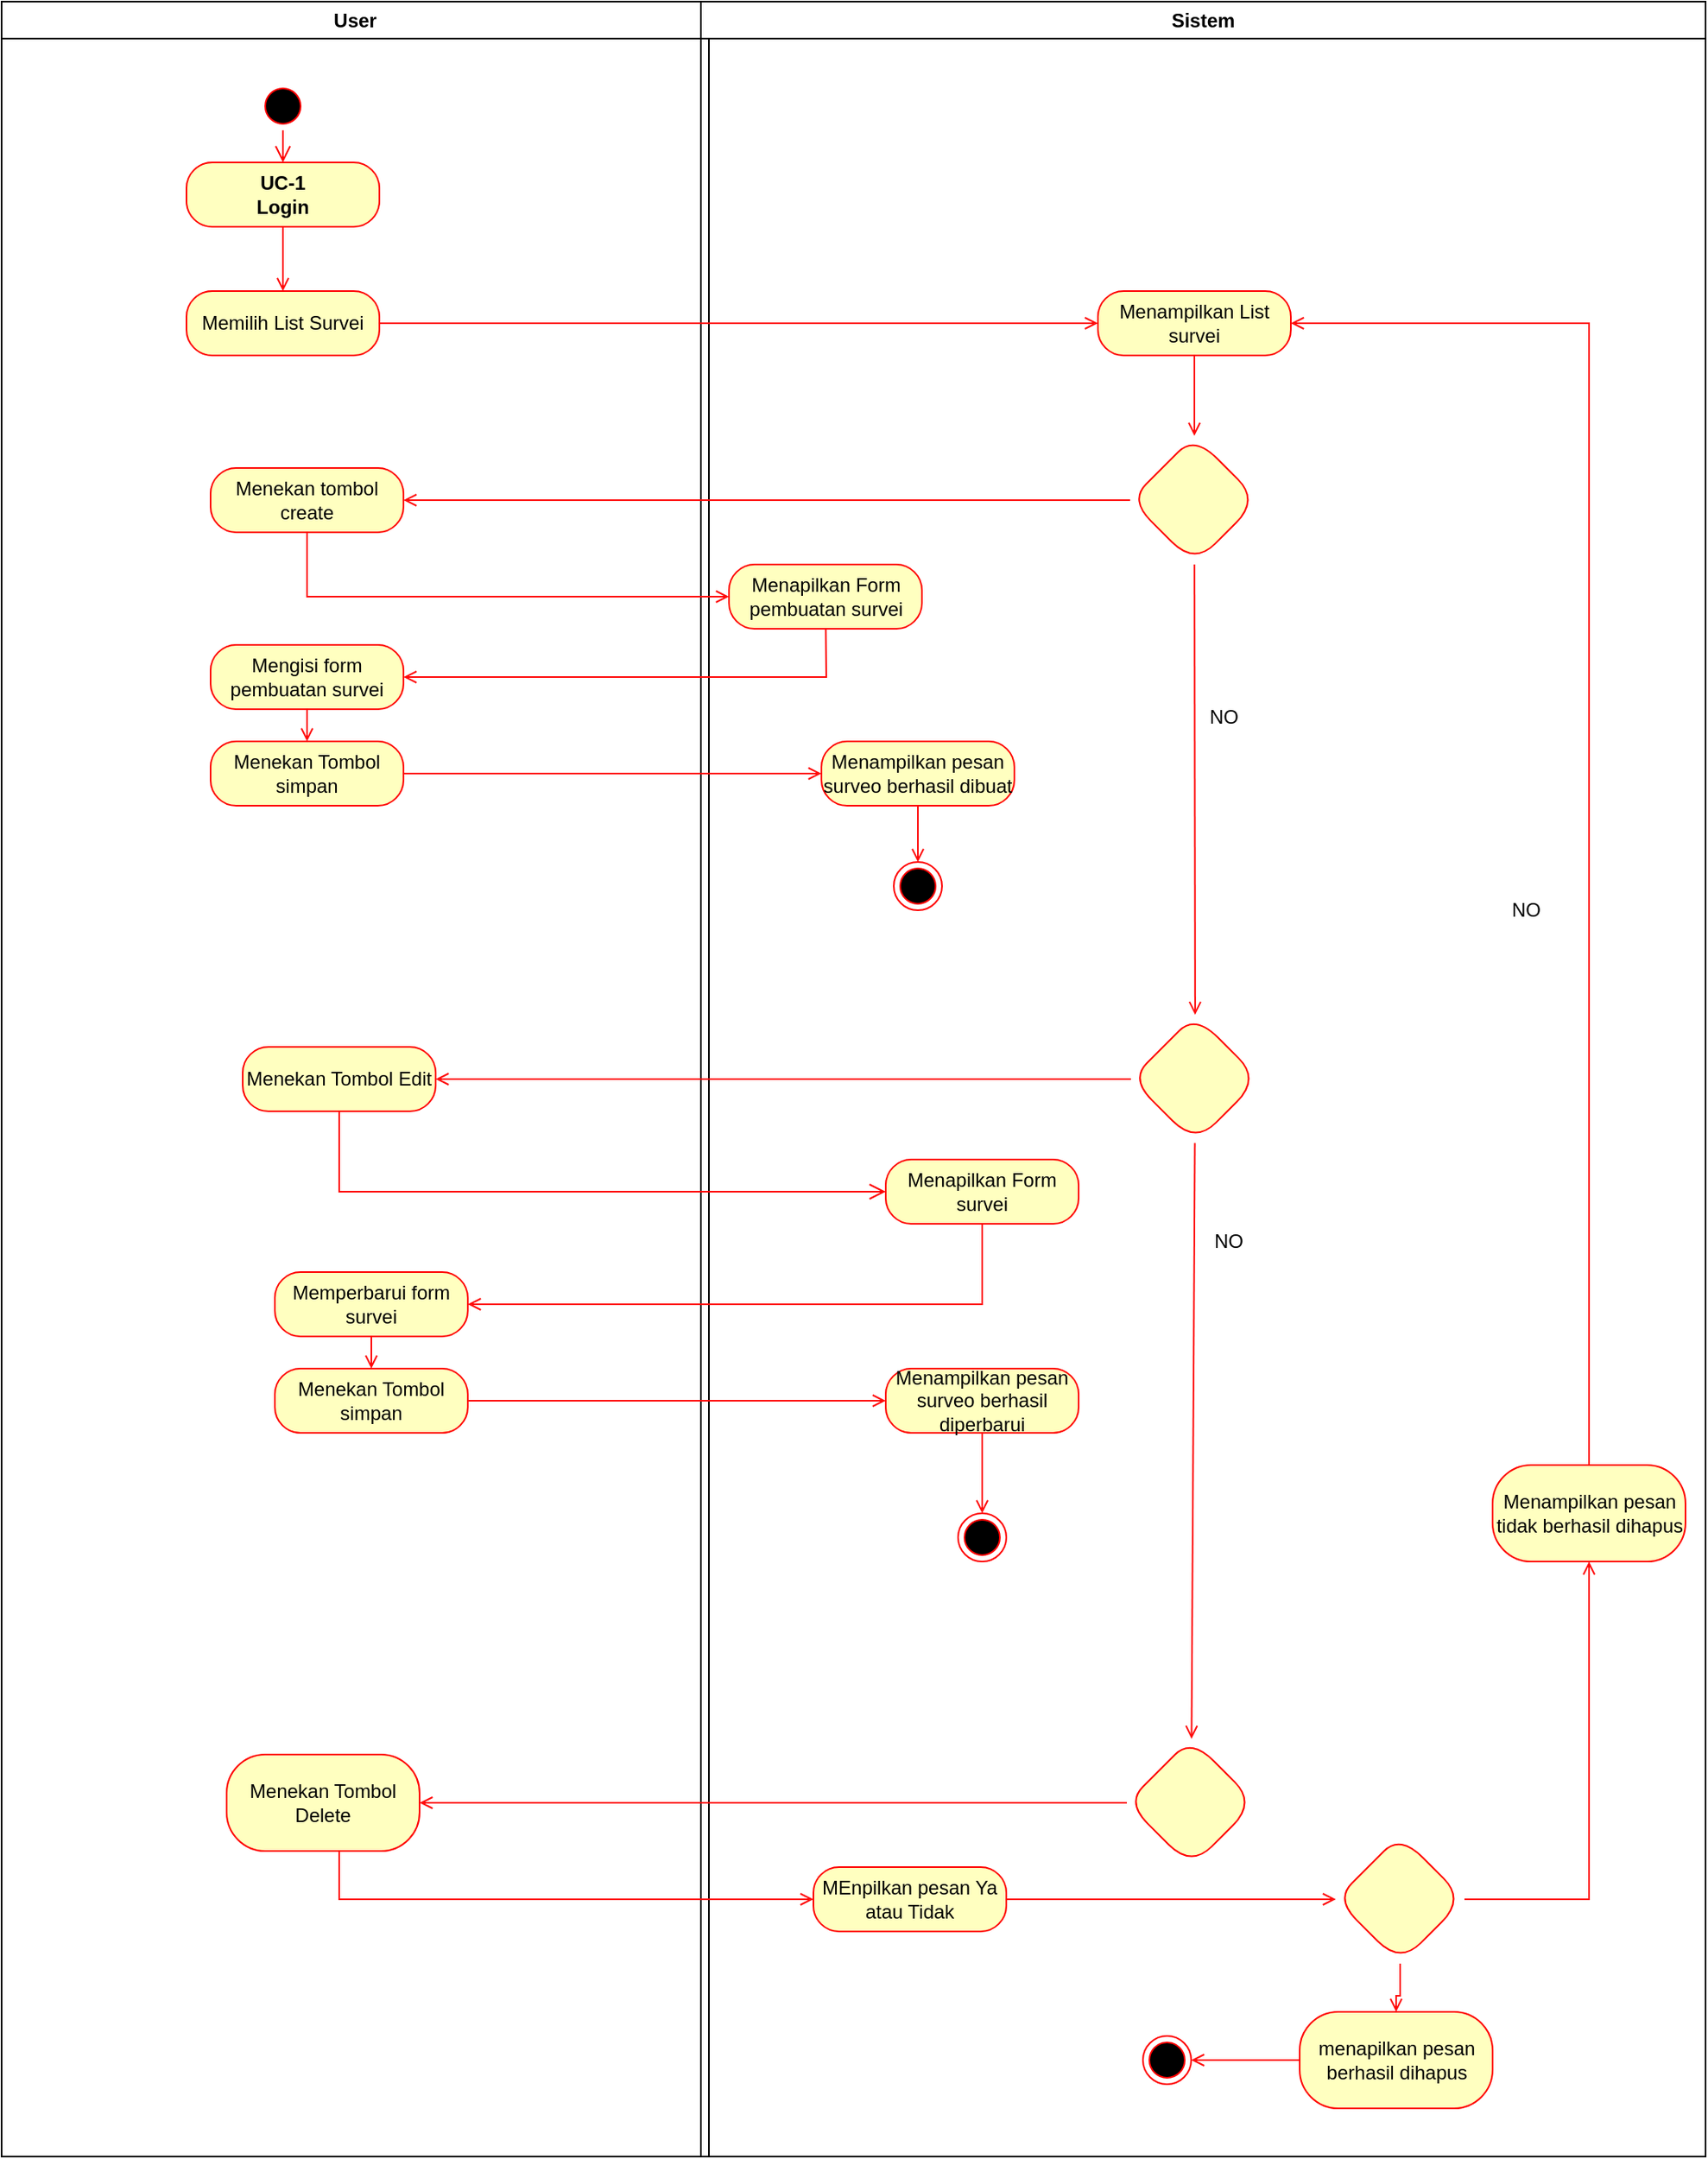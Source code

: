 <mxfile version="20.8.5" type="github">
  <diagram name="Page-1" id="e7e014a7-5840-1c2e-5031-d8a46d1fe8dd">
    <mxGraphModel dx="2527" dy="592" grid="1" gridSize="10" guides="1" tooltips="1" connect="1" arrows="1" fold="1" page="1" pageScale="1" pageWidth="1169" pageHeight="826" background="none" math="0" shadow="0">
      <root>
        <mxCell id="0" />
        <mxCell id="1" parent="0" />
        <mxCell id="SPDB-RYZYYu29DdNVvm_-6" value="User" style="swimlane;whiteSpace=wrap;startSize=23;" parent="1" vertex="1">
          <mxGeometry x="-980" y="40" width="440" height="1340" as="geometry" />
        </mxCell>
        <mxCell id="SPDB-RYZYYu29DdNVvm_-7" value="" style="ellipse;shape=startState;fillColor=#000000;strokeColor=#ff0000;" parent="SPDB-RYZYYu29DdNVvm_-6" vertex="1">
          <mxGeometry x="160" y="50" width="30" height="30" as="geometry" />
        </mxCell>
        <mxCell id="_4xNPdlzkrIhhiaqzIvy-1" value="Memilih List Survei" style="rounded=1;whiteSpace=wrap;html=1;arcSize=40;fontColor=#000000;fillColor=#ffffc0;strokeColor=#ff0000;" vertex="1" parent="SPDB-RYZYYu29DdNVvm_-6">
          <mxGeometry x="115" y="180" width="120" height="40" as="geometry" />
        </mxCell>
        <mxCell id="_4xNPdlzkrIhhiaqzIvy-17" value="Menekan tombol create" style="rounded=1;whiteSpace=wrap;html=1;arcSize=40;fontColor=#000000;fillColor=#ffffc0;strokeColor=#ff0000;" vertex="1" parent="SPDB-RYZYYu29DdNVvm_-6">
          <mxGeometry x="130" y="290" width="120" height="40" as="geometry" />
        </mxCell>
        <mxCell id="_4xNPdlzkrIhhiaqzIvy-24" value="" style="edgeStyle=none;rounded=0;orthogonalLoop=1;jettySize=auto;html=1;strokeColor=#FF0A0A;endArrow=open;endFill=0;" edge="1" parent="SPDB-RYZYYu29DdNVvm_-6" source="_4xNPdlzkrIhhiaqzIvy-21" target="_4xNPdlzkrIhhiaqzIvy-23">
          <mxGeometry relative="1" as="geometry" />
        </mxCell>
        <mxCell id="_4xNPdlzkrIhhiaqzIvy-21" value="Mengisi form pembuatan survei" style="rounded=1;whiteSpace=wrap;html=1;arcSize=40;fontColor=#000000;fillColor=#ffffc0;strokeColor=#ff0000;" vertex="1" parent="SPDB-RYZYYu29DdNVvm_-6">
          <mxGeometry x="130" y="400" width="120" height="40" as="geometry" />
        </mxCell>
        <mxCell id="_4xNPdlzkrIhhiaqzIvy-23" value="Menekan Tombol simpan" style="rounded=1;whiteSpace=wrap;html=1;arcSize=40;fontColor=#000000;fillColor=#ffffc0;strokeColor=#ff0000;" vertex="1" parent="SPDB-RYZYYu29DdNVvm_-6">
          <mxGeometry x="130" y="460" width="120" height="40" as="geometry" />
        </mxCell>
        <mxCell id="_4xNPdlzkrIhhiaqzIvy-30" value="Menekan Tombol Edit" style="rounded=1;whiteSpace=wrap;html=1;arcSize=40;fontColor=#000000;fillColor=#ffffc0;strokeColor=#ff0000;" vertex="1" parent="SPDB-RYZYYu29DdNVvm_-6">
          <mxGeometry x="150" y="650" width="120" height="40" as="geometry" />
        </mxCell>
        <mxCell id="_4xNPdlzkrIhhiaqzIvy-33" value="Memperbarui form survei" style="rounded=1;whiteSpace=wrap;html=1;arcSize=40;fontColor=#000000;fillColor=#ffffc0;strokeColor=#ff0000;" vertex="1" parent="SPDB-RYZYYu29DdNVvm_-6">
          <mxGeometry x="170" y="790" width="120" height="40" as="geometry" />
        </mxCell>
        <mxCell id="_4xNPdlzkrIhhiaqzIvy-34" value="Menekan Tombol simpan" style="rounded=1;whiteSpace=wrap;html=1;arcSize=40;fontColor=#000000;fillColor=#ffffc0;strokeColor=#ff0000;" vertex="1" parent="SPDB-RYZYYu29DdNVvm_-6">
          <mxGeometry x="170" y="850" width="120" height="40" as="geometry" />
        </mxCell>
        <mxCell id="_4xNPdlzkrIhhiaqzIvy-32" value="" style="edgeStyle=none;rounded=0;orthogonalLoop=1;jettySize=auto;html=1;strokeColor=#FF0A0A;endArrow=open;endFill=0;" edge="1" parent="SPDB-RYZYYu29DdNVvm_-6" source="_4xNPdlzkrIhhiaqzIvy-33" target="_4xNPdlzkrIhhiaqzIvy-34">
          <mxGeometry relative="1" as="geometry" />
        </mxCell>
        <mxCell id="_4xNPdlzkrIhhiaqzIvy-41" value="Menekan Tombol Delete" style="whiteSpace=wrap;html=1;fillColor=#ffffc0;strokeColor=#ff0000;fontColor=#000000;rounded=1;arcSize=40;" vertex="1" parent="SPDB-RYZYYu29DdNVvm_-6">
          <mxGeometry x="140" y="1090" width="120" height="60" as="geometry" />
        </mxCell>
        <mxCell id="SPDB-RYZYYu29DdNVvm_-20" value="Sistem" style="swimlane;whiteSpace=wrap" parent="1" vertex="1">
          <mxGeometry x="-545" y="40" width="625" height="1340" as="geometry" />
        </mxCell>
        <mxCell id="_4xNPdlzkrIhhiaqzIvy-6" value="" style="edgeStyle=none;rounded=0;orthogonalLoop=1;jettySize=auto;html=1;strokeColor=#FF0A0A;endArrow=open;endFill=0;" edge="1" parent="SPDB-RYZYYu29DdNVvm_-20" source="_4xNPdlzkrIhhiaqzIvy-3" target="_4xNPdlzkrIhhiaqzIvy-5">
          <mxGeometry relative="1" as="geometry" />
        </mxCell>
        <mxCell id="_4xNPdlzkrIhhiaqzIvy-3" value="Menampilkan List survei" style="rounded=1;whiteSpace=wrap;html=1;arcSize=40;fontColor=#000000;fillColor=#ffffc0;strokeColor=#ff0000;" vertex="1" parent="SPDB-RYZYYu29DdNVvm_-20">
          <mxGeometry x="247" y="180" width="120" height="40" as="geometry" />
        </mxCell>
        <mxCell id="_4xNPdlzkrIhhiaqzIvy-8" value="" style="edgeStyle=none;rounded=0;orthogonalLoop=1;jettySize=auto;html=1;strokeColor=#FF0A0A;endArrow=open;endFill=0;" edge="1" parent="SPDB-RYZYYu29DdNVvm_-20" source="_4xNPdlzkrIhhiaqzIvy-5" target="_4xNPdlzkrIhhiaqzIvy-7">
          <mxGeometry relative="1" as="geometry" />
        </mxCell>
        <mxCell id="_4xNPdlzkrIhhiaqzIvy-5" value="" style="rhombus;whiteSpace=wrap;html=1;fillColor=#ffffc0;strokeColor=#ff0000;fontColor=#000000;rounded=1;arcSize=40;" vertex="1" parent="SPDB-RYZYYu29DdNVvm_-20">
          <mxGeometry x="267" y="270" width="80" height="80" as="geometry" />
        </mxCell>
        <mxCell id="_4xNPdlzkrIhhiaqzIvy-10" value="" style="edgeStyle=none;rounded=0;orthogonalLoop=1;jettySize=auto;html=1;strokeColor=#FF0A0A;endArrow=open;endFill=0;" edge="1" parent="SPDB-RYZYYu29DdNVvm_-20" source="_4xNPdlzkrIhhiaqzIvy-7" target="_4xNPdlzkrIhhiaqzIvy-9">
          <mxGeometry relative="1" as="geometry" />
        </mxCell>
        <mxCell id="_4xNPdlzkrIhhiaqzIvy-7" value="" style="rhombus;whiteSpace=wrap;html=1;fillColor=#ffffc0;strokeColor=#ff0000;fontColor=#000000;rounded=1;arcSize=40;" vertex="1" parent="SPDB-RYZYYu29DdNVvm_-20">
          <mxGeometry x="267.5" y="630" width="80" height="80" as="geometry" />
        </mxCell>
        <mxCell id="_4xNPdlzkrIhhiaqzIvy-9" value="" style="rhombus;whiteSpace=wrap;html=1;fillColor=#ffffc0;strokeColor=#ff0000;fontColor=#000000;rounded=1;arcSize=40;" vertex="1" parent="SPDB-RYZYYu29DdNVvm_-20">
          <mxGeometry x="265" y="1080" width="80" height="80" as="geometry" />
        </mxCell>
        <mxCell id="_4xNPdlzkrIhhiaqzIvy-13" value="NO" style="text;html=1;align=center;verticalAlign=middle;resizable=0;points=[];autosize=1;strokeColor=none;fillColor=none;" vertex="1" parent="SPDB-RYZYYu29DdNVvm_-20">
          <mxGeometry x="305" y="430" width="40" height="30" as="geometry" />
        </mxCell>
        <mxCell id="_4xNPdlzkrIhhiaqzIvy-14" value="NO" style="text;html=1;align=center;verticalAlign=middle;resizable=0;points=[];autosize=1;strokeColor=none;fillColor=none;" vertex="1" parent="SPDB-RYZYYu29DdNVvm_-20">
          <mxGeometry x="307.5" y="756" width="40" height="30" as="geometry" />
        </mxCell>
        <mxCell id="_4xNPdlzkrIhhiaqzIvy-15" value="NO" style="text;html=1;align=center;verticalAlign=middle;resizable=0;points=[];autosize=1;strokeColor=none;fillColor=none;" vertex="1" parent="SPDB-RYZYYu29DdNVvm_-20">
          <mxGeometry x="492.5" y="550" width="40" height="30" as="geometry" />
        </mxCell>
        <mxCell id="_4xNPdlzkrIhhiaqzIvy-18" value="Menapilkan Form pembuatan survei" style="rounded=1;whiteSpace=wrap;html=1;arcSize=40;fontColor=#000000;fillColor=#ffffc0;strokeColor=#ff0000;" vertex="1" parent="SPDB-RYZYYu29DdNVvm_-20">
          <mxGeometry x="17.5" y="350" width="120" height="40" as="geometry" />
        </mxCell>
        <mxCell id="_4xNPdlzkrIhhiaqzIvy-25" value="Menampilkan pesan surveo berhasil dibuat" style="rounded=1;whiteSpace=wrap;html=1;arcSize=40;fontColor=#000000;fillColor=#ffffc0;strokeColor=#ff0000;" vertex="1" parent="SPDB-RYZYYu29DdNVvm_-20">
          <mxGeometry x="75" y="460" width="120" height="40" as="geometry" />
        </mxCell>
        <mxCell id="_4xNPdlzkrIhhiaqzIvy-35" value="Menapilkan Form survei" style="rounded=1;whiteSpace=wrap;html=1;arcSize=40;fontColor=#000000;fillColor=#ffffc0;strokeColor=#ff0000;" vertex="1" parent="SPDB-RYZYYu29DdNVvm_-20">
          <mxGeometry x="115" y="720" width="120" height="40" as="geometry" />
        </mxCell>
        <mxCell id="_4xNPdlzkrIhhiaqzIvy-36" value="Menampilkan pesan surveo berhasil diperbarui" style="rounded=1;whiteSpace=wrap;html=1;arcSize=40;fontColor=#000000;fillColor=#ffffc0;strokeColor=#ff0000;" vertex="1" parent="SPDB-RYZYYu29DdNVvm_-20">
          <mxGeometry x="115" y="850" width="120" height="40" as="geometry" />
        </mxCell>
        <mxCell id="_4xNPdlzkrIhhiaqzIvy-39" style="edgeStyle=none;rounded=0;orthogonalLoop=1;jettySize=auto;html=1;strokeColor=#FF0A0A;endArrow=open;endFill=0;" edge="1" parent="SPDB-RYZYYu29DdNVvm_-20" source="_4xNPdlzkrIhhiaqzIvy-36" target="_4xNPdlzkrIhhiaqzIvy-40">
          <mxGeometry relative="1" as="geometry">
            <mxPoint x="247.5" y="940" as="targetPoint" />
          </mxGeometry>
        </mxCell>
        <mxCell id="_4xNPdlzkrIhhiaqzIvy-40" value="" style="ellipse;html=1;shape=endState;fillColor=#000000;strokeColor=#ff0000;" vertex="1" parent="SPDB-RYZYYu29DdNVvm_-20">
          <mxGeometry x="160" y="940" width="30" height="30" as="geometry" />
        </mxCell>
        <mxCell id="_4xNPdlzkrIhhiaqzIvy-48" value="MEnpilkan pesan Ya atau Tidak" style="rounded=1;whiteSpace=wrap;html=1;arcSize=40;fontColor=#000000;fillColor=#ffffc0;strokeColor=#ff0000;" vertex="1" parent="SPDB-RYZYYu29DdNVvm_-20">
          <mxGeometry x="70" y="1160" width="120" height="40" as="geometry" />
        </mxCell>
        <mxCell id="_4xNPdlzkrIhhiaqzIvy-66" value="" style="edgeStyle=orthogonalEdgeStyle;rounded=0;orthogonalLoop=1;jettySize=auto;html=1;strokeColor=#FF0A0A;endArrow=open;endFill=0;" edge="1" parent="SPDB-RYZYYu29DdNVvm_-20" source="_4xNPdlzkrIhhiaqzIvy-64" target="_4xNPdlzkrIhhiaqzIvy-65">
          <mxGeometry relative="1" as="geometry" />
        </mxCell>
        <mxCell id="_4xNPdlzkrIhhiaqzIvy-70" value="" style="edgeStyle=orthogonalEdgeStyle;rounded=0;orthogonalLoop=1;jettySize=auto;html=1;strokeColor=#FF0A0A;endArrow=open;endFill=0;" edge="1" parent="SPDB-RYZYYu29DdNVvm_-20" source="_4xNPdlzkrIhhiaqzIvy-64" target="_4xNPdlzkrIhhiaqzIvy-69">
          <mxGeometry relative="1" as="geometry" />
        </mxCell>
        <mxCell id="_4xNPdlzkrIhhiaqzIvy-64" value="" style="rhombus;whiteSpace=wrap;html=1;fillColor=#ffffc0;strokeColor=#ff0000;fontColor=#000000;rounded=1;arcSize=40;" vertex="1" parent="SPDB-RYZYYu29DdNVvm_-20">
          <mxGeometry x="395" y="1140" width="80" height="80" as="geometry" />
        </mxCell>
        <mxCell id="_4xNPdlzkrIhhiaqzIvy-61" style="edgeStyle=orthogonalEdgeStyle;rounded=0;orthogonalLoop=1;jettySize=auto;html=1;strokeColor=#FF0A0A;endArrow=open;endFill=0;entryX=0;entryY=0.5;entryDx=0;entryDy=0;" edge="1" parent="SPDB-RYZYYu29DdNVvm_-20" source="_4xNPdlzkrIhhiaqzIvy-48" target="_4xNPdlzkrIhhiaqzIvy-64">
          <mxGeometry relative="1" as="geometry">
            <mxPoint x="315" y="1190" as="targetPoint" />
          </mxGeometry>
        </mxCell>
        <mxCell id="_4xNPdlzkrIhhiaqzIvy-73" style="edgeStyle=orthogonalEdgeStyle;rounded=0;orthogonalLoop=1;jettySize=auto;html=1;entryX=1;entryY=0.5;entryDx=0;entryDy=0;strokeColor=#FF0A0A;endArrow=open;endFill=0;" edge="1" parent="SPDB-RYZYYu29DdNVvm_-20" source="_4xNPdlzkrIhhiaqzIvy-65" target="_4xNPdlzkrIhhiaqzIvy-72">
          <mxGeometry relative="1" as="geometry" />
        </mxCell>
        <mxCell id="_4xNPdlzkrIhhiaqzIvy-65" value="menapilkan pesan berhasil dihapus" style="whiteSpace=wrap;html=1;fillColor=#ffffc0;strokeColor=#ff0000;fontColor=#000000;rounded=1;arcSize=40;" vertex="1" parent="SPDB-RYZYYu29DdNVvm_-20">
          <mxGeometry x="372.5" y="1250" width="120" height="60" as="geometry" />
        </mxCell>
        <mxCell id="_4xNPdlzkrIhhiaqzIvy-71" style="edgeStyle=orthogonalEdgeStyle;rounded=0;orthogonalLoop=1;jettySize=auto;html=1;entryX=1;entryY=0.5;entryDx=0;entryDy=0;strokeColor=#FF0A0A;endArrow=open;endFill=0;" edge="1" parent="SPDB-RYZYYu29DdNVvm_-20" source="_4xNPdlzkrIhhiaqzIvy-69" target="_4xNPdlzkrIhhiaqzIvy-3">
          <mxGeometry relative="1" as="geometry">
            <Array as="points">
              <mxPoint x="553" y="200" />
            </Array>
          </mxGeometry>
        </mxCell>
        <mxCell id="_4xNPdlzkrIhhiaqzIvy-69" value="Menampilkan pesan tidak berhasil dihapus" style="whiteSpace=wrap;html=1;fillColor=#ffffc0;strokeColor=#ff0000;fontColor=#000000;rounded=1;arcSize=40;" vertex="1" parent="SPDB-RYZYYu29DdNVvm_-20">
          <mxGeometry x="492.5" y="910" width="120" height="60" as="geometry" />
        </mxCell>
        <mxCell id="_4xNPdlzkrIhhiaqzIvy-72" value="" style="ellipse;html=1;shape=endState;fillColor=#000000;strokeColor=#ff0000;" vertex="1" parent="SPDB-RYZYYu29DdNVvm_-20">
          <mxGeometry x="275" y="1265" width="30" height="30" as="geometry" />
        </mxCell>
        <mxCell id="_4xNPdlzkrIhhiaqzIvy-2" value="" style="edgeStyle=none;rounded=0;orthogonalLoop=1;jettySize=auto;html=1;strokeColor=#FF0A0A;endArrow=open;endFill=0;" edge="1" parent="1" source="RG1qngbpqG3eQFfVuzPi-2" target="_4xNPdlzkrIhhiaqzIvy-1">
          <mxGeometry relative="1" as="geometry" />
        </mxCell>
        <mxCell id="RG1qngbpqG3eQFfVuzPi-2" value="&lt;b&gt;UC-1&lt;br&gt;Login&lt;br&gt;&lt;/b&gt;" style="rounded=1;whiteSpace=wrap;html=1;arcSize=40;fontColor=#000000;fillColor=#ffffc0;strokeColor=#ff0000;" parent="1" vertex="1">
          <mxGeometry x="-865" y="140" width="120" height="40" as="geometry" />
        </mxCell>
        <mxCell id="SPDB-RYZYYu29DdNVvm_-8" value="" style="edgeStyle=elbowEdgeStyle;elbow=horizontal;verticalAlign=bottom;endArrow=open;endSize=8;strokeColor=#FF0000;endFill=1;rounded=0;" parent="1" source="SPDB-RYZYYu29DdNVvm_-7" target="RG1qngbpqG3eQFfVuzPi-2" edge="1">
          <mxGeometry x="-880" y="70" as="geometry">
            <mxPoint x="-805" y="160" as="targetPoint" />
          </mxGeometry>
        </mxCell>
        <mxCell id="_4xNPdlzkrIhhiaqzIvy-4" value="" style="edgeStyle=none;rounded=0;orthogonalLoop=1;jettySize=auto;html=1;strokeColor=#FF0A0A;endArrow=open;endFill=0;" edge="1" parent="1" source="_4xNPdlzkrIhhiaqzIvy-1" target="_4xNPdlzkrIhhiaqzIvy-3">
          <mxGeometry relative="1" as="geometry" />
        </mxCell>
        <mxCell id="_4xNPdlzkrIhhiaqzIvy-16" style="edgeStyle=none;rounded=0;orthogonalLoop=1;jettySize=auto;html=1;strokeColor=#FF0A0A;endArrow=open;endFill=0;" edge="1" parent="1" source="_4xNPdlzkrIhhiaqzIvy-5" target="_4xNPdlzkrIhhiaqzIvy-17">
          <mxGeometry relative="1" as="geometry">
            <mxPoint x="-740" y="350" as="targetPoint" />
          </mxGeometry>
        </mxCell>
        <mxCell id="_4xNPdlzkrIhhiaqzIvy-19" value="" style="edgeStyle=none;rounded=0;orthogonalLoop=1;jettySize=auto;html=1;strokeColor=#FF0A0A;endArrow=open;endFill=0;" edge="1" parent="1" source="_4xNPdlzkrIhhiaqzIvy-17" target="_4xNPdlzkrIhhiaqzIvy-18">
          <mxGeometry relative="1" as="geometry">
            <Array as="points">
              <mxPoint x="-790" y="410" />
            </Array>
          </mxGeometry>
        </mxCell>
        <mxCell id="_4xNPdlzkrIhhiaqzIvy-22" value="" style="edgeStyle=none;rounded=0;orthogonalLoop=1;jettySize=auto;html=1;strokeColor=#FF0A0A;endArrow=open;endFill=0;" edge="1" parent="1" source="_4xNPdlzkrIhhiaqzIvy-18" target="_4xNPdlzkrIhhiaqzIvy-21">
          <mxGeometry relative="1" as="geometry">
            <Array as="points">
              <mxPoint x="-467" y="460" />
            </Array>
          </mxGeometry>
        </mxCell>
        <mxCell id="_4xNPdlzkrIhhiaqzIvy-26" value="" style="edgeStyle=none;rounded=0;orthogonalLoop=1;jettySize=auto;html=1;strokeColor=#FF0A0A;endArrow=open;endFill=0;" edge="1" parent="1" source="_4xNPdlzkrIhhiaqzIvy-23" target="_4xNPdlzkrIhhiaqzIvy-25">
          <mxGeometry relative="1" as="geometry" />
        </mxCell>
        <mxCell id="_4xNPdlzkrIhhiaqzIvy-27" style="edgeStyle=none;rounded=0;orthogonalLoop=1;jettySize=auto;html=1;strokeColor=#FF0A0A;endArrow=open;endFill=0;" edge="1" parent="1" source="_4xNPdlzkrIhhiaqzIvy-25" target="_4xNPdlzkrIhhiaqzIvy-28">
          <mxGeometry relative="1" as="geometry">
            <mxPoint x="-410" y="590" as="targetPoint" />
          </mxGeometry>
        </mxCell>
        <mxCell id="_4xNPdlzkrIhhiaqzIvy-28" value="" style="ellipse;html=1;shape=endState;fillColor=#000000;strokeColor=#ff0000;" vertex="1" parent="1">
          <mxGeometry x="-425" y="575" width="30" height="30" as="geometry" />
        </mxCell>
        <mxCell id="_4xNPdlzkrIhhiaqzIvy-29" style="edgeStyle=none;rounded=0;orthogonalLoop=1;jettySize=auto;html=1;strokeColor=#FF0A0A;endArrow=open;endFill=0;" edge="1" parent="1" source="_4xNPdlzkrIhhiaqzIvy-7" target="_4xNPdlzkrIhhiaqzIvy-30">
          <mxGeometry relative="1" as="geometry">
            <mxPoint x="-710" y="720" as="targetPoint" />
          </mxGeometry>
        </mxCell>
        <mxCell id="_4xNPdlzkrIhhiaqzIvy-31" value="" style="html=1;verticalAlign=bottom;endArrow=open;endSize=8;strokeColor=#ff0000;rounded=0;entryX=0;entryY=0.5;entryDx=0;entryDy=0;edgeStyle=orthogonalEdgeStyle;" edge="1" source="_4xNPdlzkrIhhiaqzIvy-30" parent="1" target="_4xNPdlzkrIhhiaqzIvy-35">
          <mxGeometry relative="1" as="geometry">
            <mxPoint x="-450" y="780" as="targetPoint" />
            <Array as="points">
              <mxPoint x="-770" y="780" />
            </Array>
          </mxGeometry>
        </mxCell>
        <mxCell id="_4xNPdlzkrIhhiaqzIvy-37" value="" style="edgeStyle=none;rounded=0;orthogonalLoop=1;jettySize=auto;html=1;strokeColor=#FF0A0A;endArrow=open;endFill=0;" edge="1" parent="1" source="_4xNPdlzkrIhhiaqzIvy-35" target="_4xNPdlzkrIhhiaqzIvy-33">
          <mxGeometry relative="1" as="geometry">
            <Array as="points">
              <mxPoint x="-370" y="850" />
            </Array>
          </mxGeometry>
        </mxCell>
        <mxCell id="_4xNPdlzkrIhhiaqzIvy-38" value="" style="edgeStyle=none;rounded=0;orthogonalLoop=1;jettySize=auto;html=1;strokeColor=#FF0A0A;endArrow=open;endFill=0;" edge="1" parent="1" source="_4xNPdlzkrIhhiaqzIvy-34" target="_4xNPdlzkrIhhiaqzIvy-36">
          <mxGeometry relative="1" as="geometry" />
        </mxCell>
        <mxCell id="_4xNPdlzkrIhhiaqzIvy-42" value="" style="edgeStyle=orthogonalEdgeStyle;rounded=0;orthogonalLoop=1;jettySize=auto;html=1;strokeColor=#FF0A0A;endArrow=open;endFill=0;" edge="1" parent="1" source="_4xNPdlzkrIhhiaqzIvy-9" target="_4xNPdlzkrIhhiaqzIvy-41">
          <mxGeometry relative="1" as="geometry" />
        </mxCell>
        <mxCell id="_4xNPdlzkrIhhiaqzIvy-50" style="edgeStyle=orthogonalEdgeStyle;rounded=0;orthogonalLoop=1;jettySize=auto;html=1;entryX=0;entryY=0.5;entryDx=0;entryDy=0;strokeColor=#FF0A0A;endArrow=open;endFill=0;" edge="1" parent="1" source="_4xNPdlzkrIhhiaqzIvy-41" target="_4xNPdlzkrIhhiaqzIvy-48">
          <mxGeometry relative="1" as="geometry">
            <Array as="points">
              <mxPoint x="-770" y="1220" />
            </Array>
          </mxGeometry>
        </mxCell>
      </root>
    </mxGraphModel>
  </diagram>
</mxfile>
